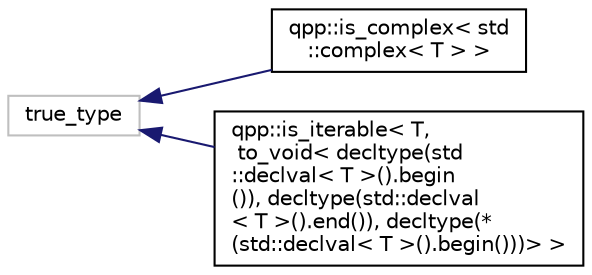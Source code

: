digraph "Graphical Class Hierarchy"
{
  edge [fontname="Helvetica",fontsize="10",labelfontname="Helvetica",labelfontsize="10"];
  node [fontname="Helvetica",fontsize="10",shape=record];
  rankdir="LR";
  Node5 [label="true_type",height=0.2,width=0.4,color="grey75", fillcolor="white", style="filled"];
  Node5 -> Node0 [dir="back",color="midnightblue",fontsize="10",style="solid",fontname="Helvetica"];
  Node0 [label="qpp::is_complex\< std\l::complex\< T \> \>",height=0.2,width=0.4,color="black", fillcolor="white", style="filled",URL="$structqpp_1_1is__complex_3_01std_1_1complex_3_01_t_01_4_01_4.html",tooltip="Checks whether the type is a complex number type, specialization for complex types. "];
  Node5 -> Node7 [dir="back",color="midnightblue",fontsize="10",style="solid",fontname="Helvetica"];
  Node7 [label="qpp::is_iterable\< T,\l to_void\< decltype(std\l::declval\< T \>().begin\l()), decltype(std::declval\l\< T \>().end()), decltype(*\l(std::declval\< T \>().begin()))\> \>",height=0.2,width=0.4,color="black", fillcolor="white", style="filled",URL="$structqpp_1_1is__iterable_3_01_t_00_01to__void_3_01decltype_07std_1_1declval_3_01_t_01_4_07_08_8a85a9c2c5a028e47768327c6329d9509.html",tooltip="Checks whether T is compatible with an STL-like iterable container, specialization for STL-like itera..."];
}
